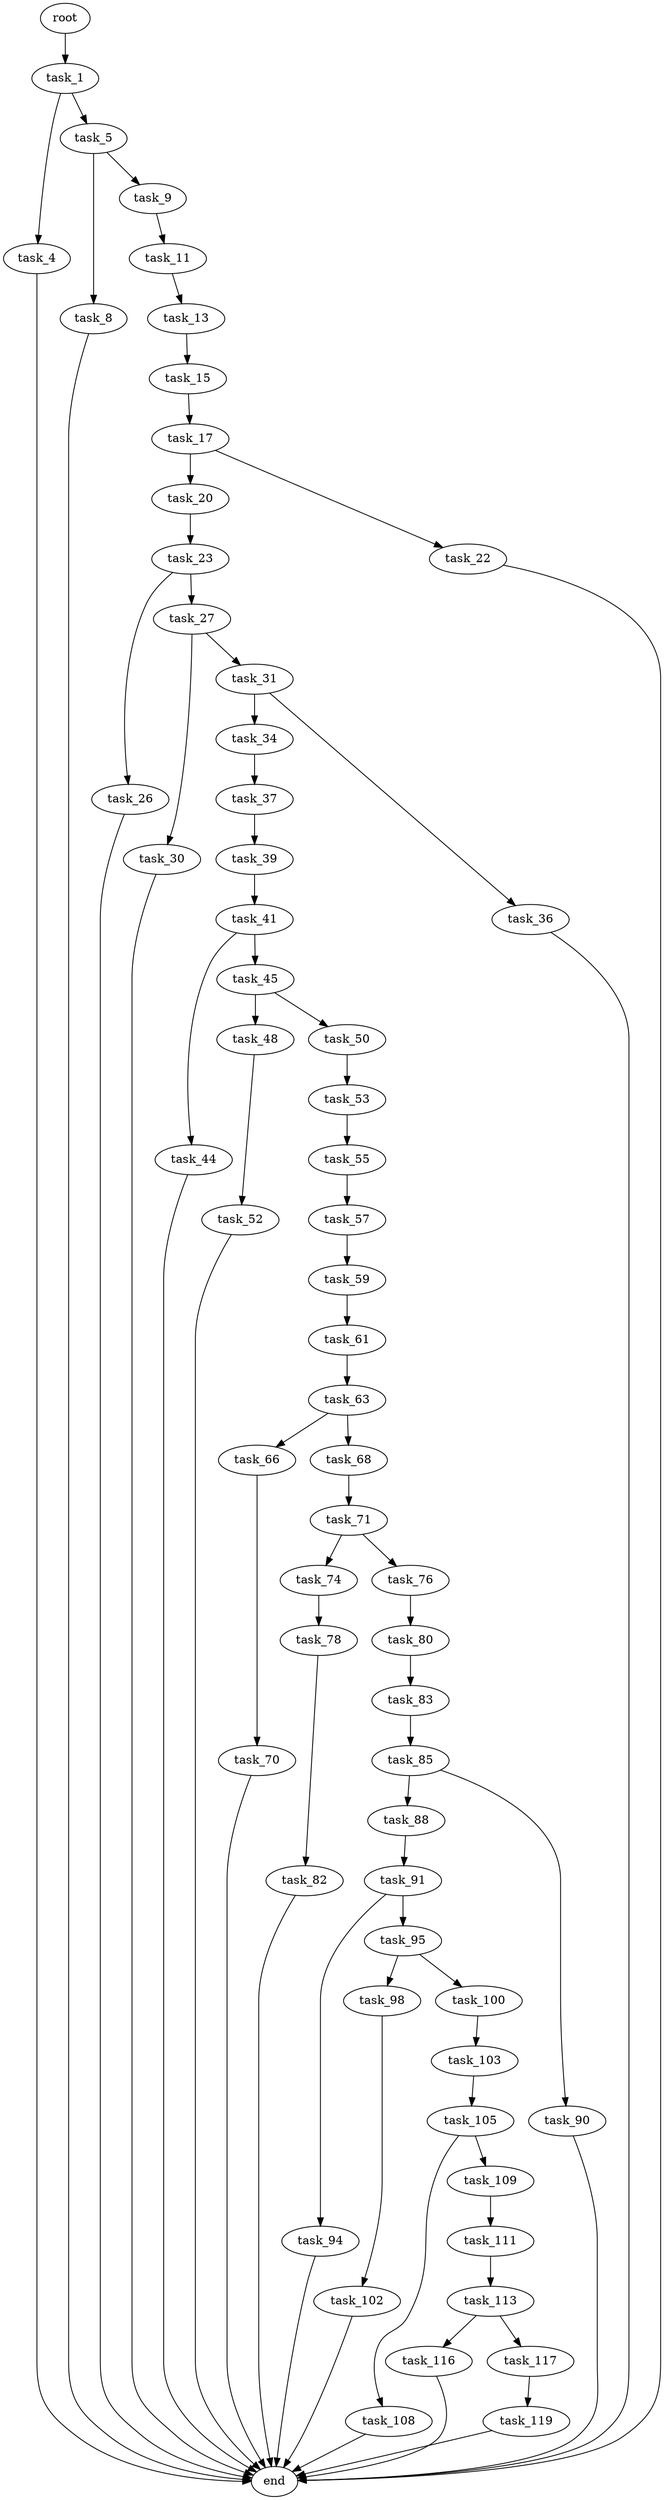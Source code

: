 digraph G {
  root [size="0.000000"];
  task_1 [size="184568371752.000000"];
  task_4 [size="753222382490.000000"];
  task_5 [size="6110519646.000000"];
  task_8 [size="450063195267.000000"];
  task_9 [size="593326814.000000"];
  task_11 [size="284398291316.000000"];
  task_13 [size="900061258.000000"];
  task_15 [size="523844243989.000000"];
  task_17 [size="50809121165.000000"];
  task_20 [size="18990209354.000000"];
  task_22 [size="28991029248.000000"];
  task_23 [size="231928233984.000000"];
  task_26 [size="368293445632.000000"];
  task_27 [size="8589934592.000000"];
  task_30 [size="2164414994.000000"];
  task_31 [size="1866877446.000000"];
  task_34 [size="7864986928.000000"];
  task_36 [size="10555594999.000000"];
  task_37 [size="28991029248.000000"];
  task_39 [size="68719476736.000000"];
  task_41 [size="16959532977.000000"];
  task_44 [size="134217728000.000000"];
  task_45 [size="28991029248.000000"];
  task_48 [size="305249641517.000000"];
  task_50 [size="134217728000.000000"];
  task_52 [size="13059734427.000000"];
  task_53 [size="4356531440.000000"];
  task_55 [size="24572688527.000000"];
  task_57 [size="1726298234.000000"];
  task_59 [size="94977247691.000000"];
  task_61 [size="907456760442.000000"];
  task_63 [size="10681565886.000000"];
  task_66 [size="8589934592.000000"];
  task_68 [size="19974185176.000000"];
  task_70 [size="134217728000.000000"];
  task_71 [size="5475427537.000000"];
  task_74 [size="9489174078.000000"];
  task_76 [size="2838956602.000000"];
  task_78 [size="18444177539.000000"];
  task_80 [size="631124579.000000"];
  task_82 [size="782757789696.000000"];
  task_83 [size="6756339611.000000"];
  task_85 [size="633611528749.000000"];
  task_88 [size="25495428798.000000"];
  task_90 [size="782757789696.000000"];
  task_91 [size="156727798020.000000"];
  task_94 [size="21536188890.000000"];
  task_95 [size="782757789696.000000"];
  task_98 [size="8589934592.000000"];
  task_100 [size="3169162059.000000"];
  task_102 [size="782757789696.000000"];
  task_103 [size="231928233984.000000"];
  task_105 [size="8589934592.000000"];
  task_108 [size="68719476736.000000"];
  task_109 [size="4601302836.000000"];
  task_111 [size="35915576946.000000"];
  task_113 [size="134217728000.000000"];
  task_116 [size="21615036936.000000"];
  task_117 [size="757997117739.000000"];
  task_119 [size="305068704625.000000"];
  end [size="0.000000"];

  root -> task_1 [size="1.000000"];
  task_1 -> task_4 [size="134217728.000000"];
  task_1 -> task_5 [size="134217728.000000"];
  task_4 -> end [size="1.000000"];
  task_5 -> task_8 [size="411041792.000000"];
  task_5 -> task_9 [size="411041792.000000"];
  task_8 -> end [size="1.000000"];
  task_9 -> task_11 [size="33554432.000000"];
  task_11 -> task_13 [size="679477248.000000"];
  task_13 -> task_15 [size="33554432.000000"];
  task_15 -> task_17 [size="536870912.000000"];
  task_17 -> task_20 [size="209715200.000000"];
  task_17 -> task_22 [size="209715200.000000"];
  task_20 -> task_23 [size="301989888.000000"];
  task_22 -> end [size="1.000000"];
  task_23 -> task_26 [size="301989888.000000"];
  task_23 -> task_27 [size="301989888.000000"];
  task_26 -> end [size="1.000000"];
  task_27 -> task_30 [size="33554432.000000"];
  task_27 -> task_31 [size="33554432.000000"];
  task_30 -> end [size="1.000000"];
  task_31 -> task_34 [size="75497472.000000"];
  task_31 -> task_36 [size="75497472.000000"];
  task_34 -> task_37 [size="134217728.000000"];
  task_36 -> end [size="1.000000"];
  task_37 -> task_39 [size="75497472.000000"];
  task_39 -> task_41 [size="134217728.000000"];
  task_41 -> task_44 [size="301989888.000000"];
  task_41 -> task_45 [size="301989888.000000"];
  task_44 -> end [size="1.000000"];
  task_45 -> task_48 [size="75497472.000000"];
  task_45 -> task_50 [size="75497472.000000"];
  task_48 -> task_52 [size="301989888.000000"];
  task_50 -> task_53 [size="209715200.000000"];
  task_52 -> end [size="1.000000"];
  task_53 -> task_55 [size="301989888.000000"];
  task_55 -> task_57 [size="536870912.000000"];
  task_57 -> task_59 [size="134217728.000000"];
  task_59 -> task_61 [size="75497472.000000"];
  task_61 -> task_63 [size="679477248.000000"];
  task_63 -> task_66 [size="301989888.000000"];
  task_63 -> task_68 [size="301989888.000000"];
  task_66 -> task_70 [size="33554432.000000"];
  task_68 -> task_71 [size="679477248.000000"];
  task_70 -> end [size="1.000000"];
  task_71 -> task_74 [size="134217728.000000"];
  task_71 -> task_76 [size="134217728.000000"];
  task_74 -> task_78 [size="301989888.000000"];
  task_76 -> task_80 [size="134217728.000000"];
  task_78 -> task_82 [size="411041792.000000"];
  task_80 -> task_83 [size="33554432.000000"];
  task_82 -> end [size="1.000000"];
  task_83 -> task_85 [size="301989888.000000"];
  task_85 -> task_88 [size="411041792.000000"];
  task_85 -> task_90 [size="411041792.000000"];
  task_88 -> task_91 [size="33554432.000000"];
  task_90 -> end [size="1.000000"];
  task_91 -> task_94 [size="134217728.000000"];
  task_91 -> task_95 [size="134217728.000000"];
  task_94 -> end [size="1.000000"];
  task_95 -> task_98 [size="679477248.000000"];
  task_95 -> task_100 [size="679477248.000000"];
  task_98 -> task_102 [size="33554432.000000"];
  task_100 -> task_103 [size="75497472.000000"];
  task_102 -> end [size="1.000000"];
  task_103 -> task_105 [size="301989888.000000"];
  task_105 -> task_108 [size="33554432.000000"];
  task_105 -> task_109 [size="33554432.000000"];
  task_108 -> end [size="1.000000"];
  task_109 -> task_111 [size="75497472.000000"];
  task_111 -> task_113 [size="33554432.000000"];
  task_113 -> task_116 [size="209715200.000000"];
  task_113 -> task_117 [size="209715200.000000"];
  task_116 -> end [size="1.000000"];
  task_117 -> task_119 [size="679477248.000000"];
  task_119 -> end [size="1.000000"];
}
